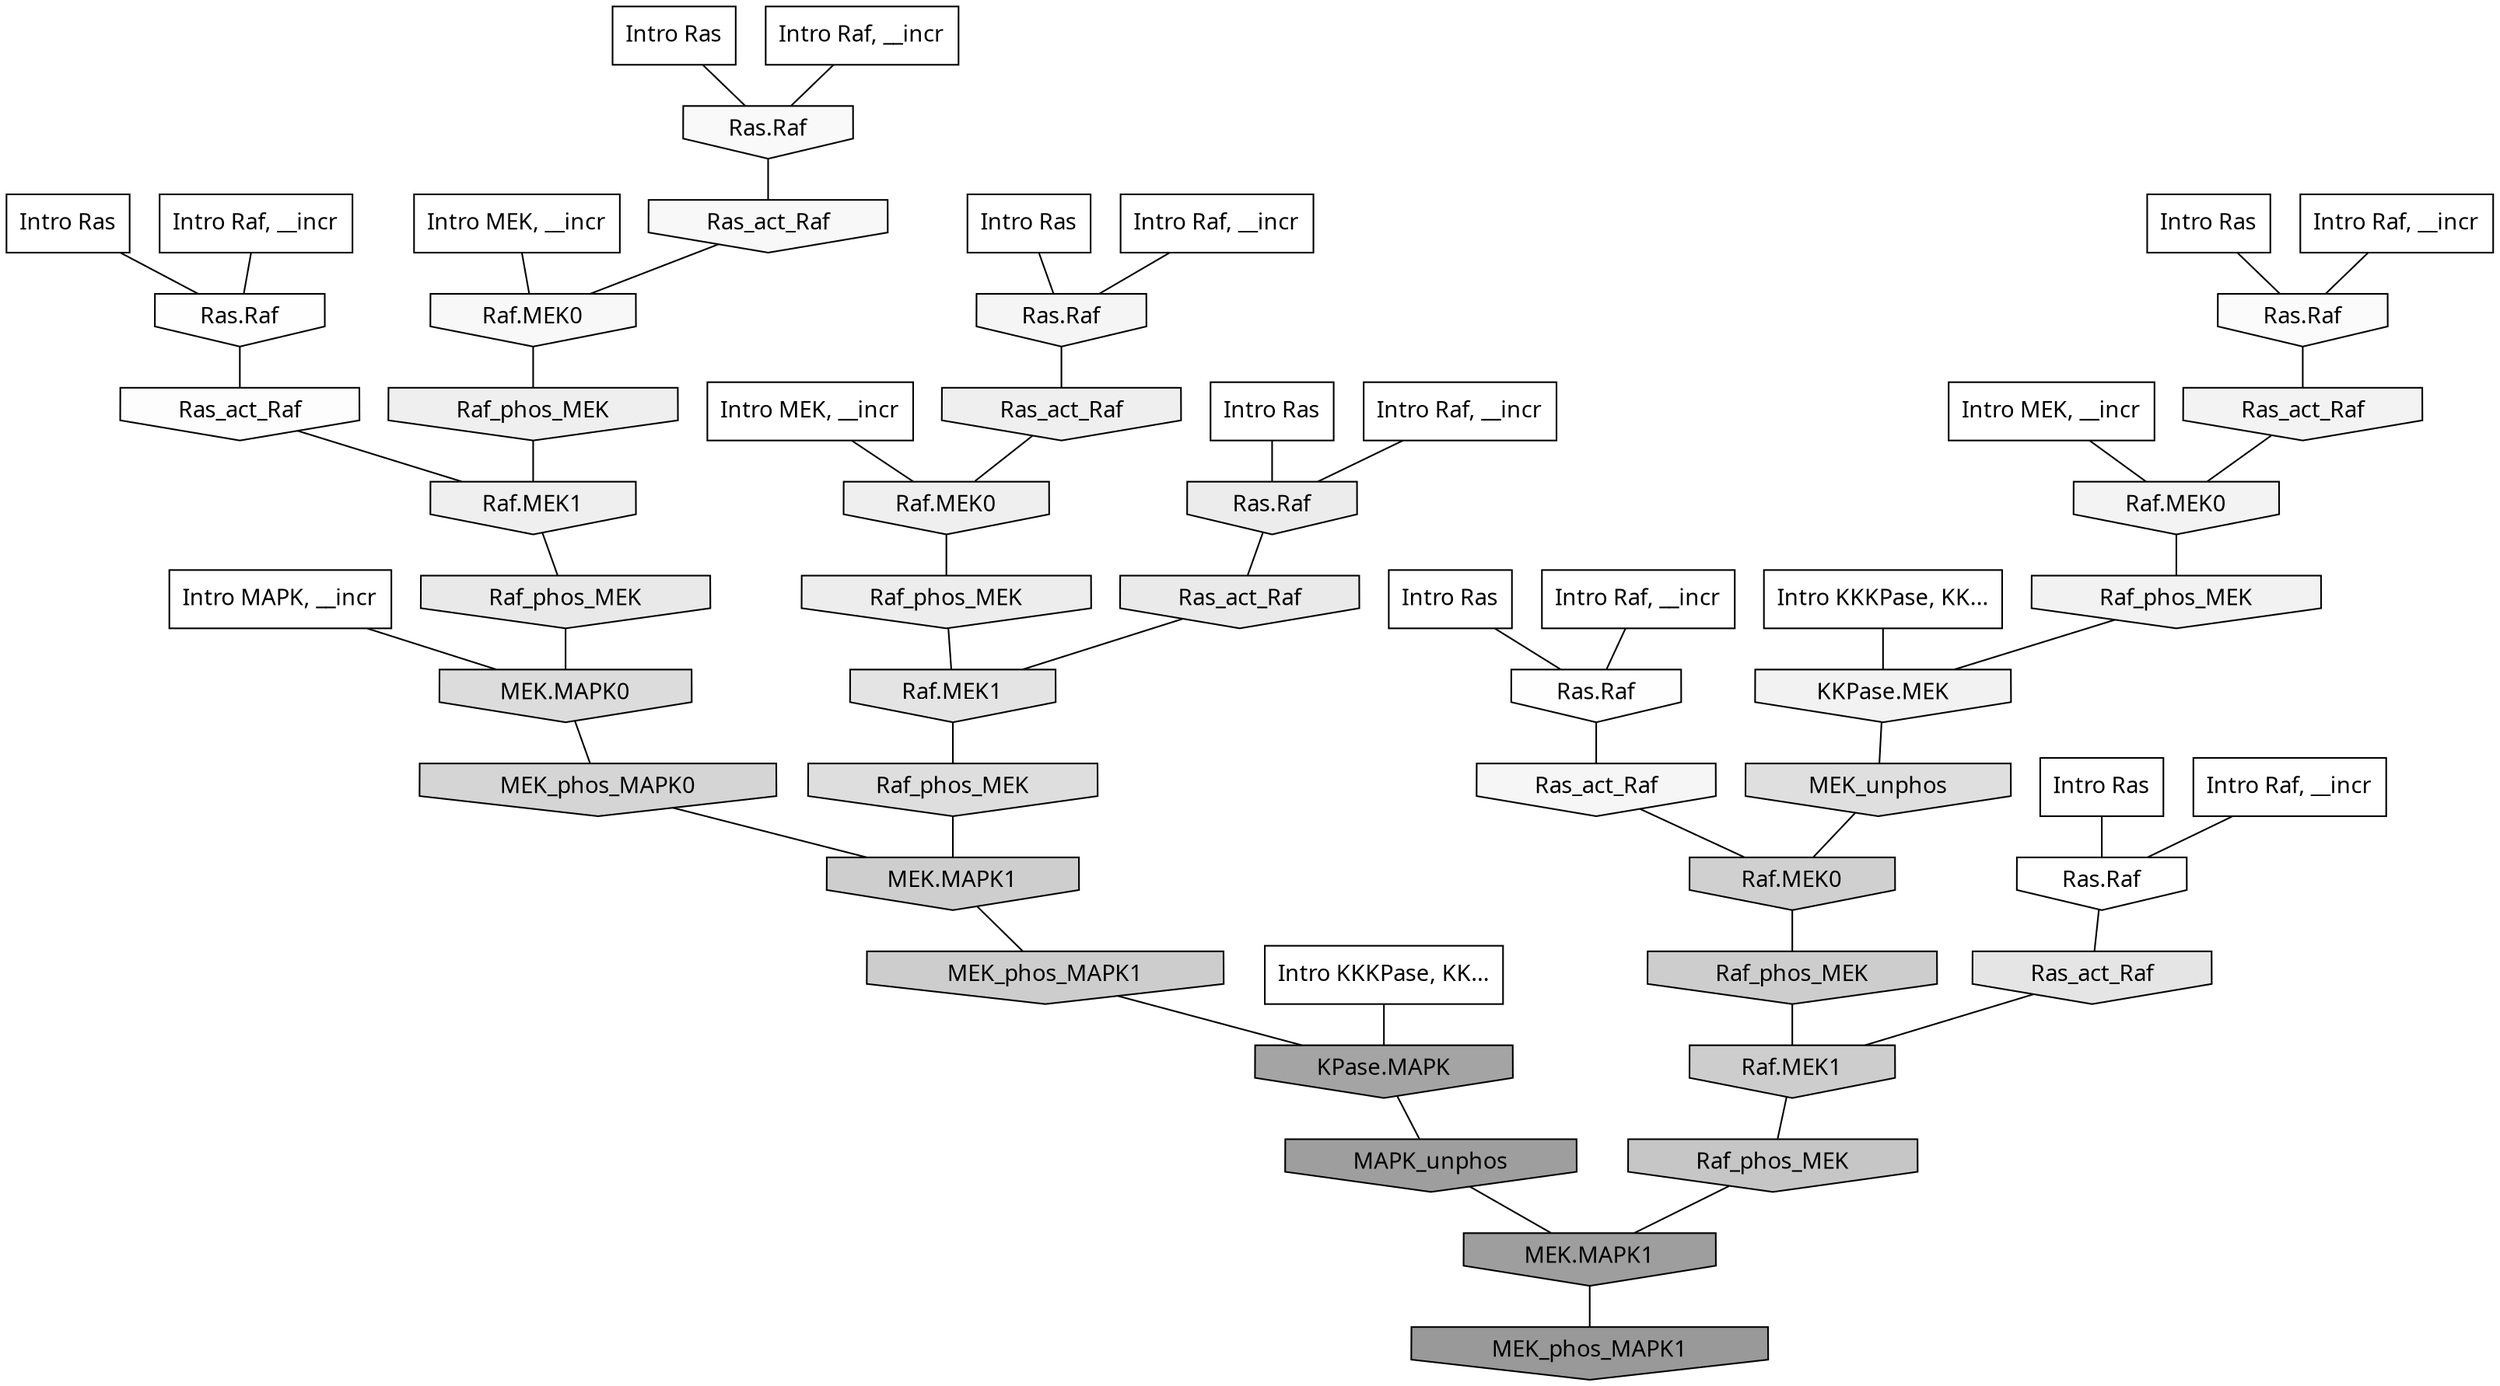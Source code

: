digraph G{
  rankdir="TB";
  ranksep=0.30;
  node [fontname="CMU Serif"];
  edge [fontname="CMU Serif"];
  
  1 [label="Intro Ras", shape=rectangle, style=filled, fillcolor="0.000 0.000 1.000"]
  
  32 [label="Intro Ras", shape=rectangle, style=filled, fillcolor="0.000 0.000 1.000"]
  
  59 [label="Intro Ras", shape=rectangle, style=filled, fillcolor="0.000 0.000 1.000"]
  
  78 [label="Intro Ras", shape=rectangle, style=filled, fillcolor="0.000 0.000 1.000"]
  
  88 [label="Intro Ras", shape=rectangle, style=filled, fillcolor="0.000 0.000 1.000"]
  
  98 [label="Intro Ras", shape=rectangle, style=filled, fillcolor="0.000 0.000 1.000"]
  
  99 [label="Intro Ras", shape=rectangle, style=filled, fillcolor="0.000 0.000 1.000"]
  
  392 [label="Intro Raf, __incr", shape=rectangle, style=filled, fillcolor="0.000 0.000 1.000"]
  
  470 [label="Intro Raf, __incr", shape=rectangle, style=filled, fillcolor="0.000 0.000 1.000"]
  
  562 [label="Intro Raf, __incr", shape=rectangle, style=filled, fillcolor="0.000 0.000 1.000"]
  
  652 [label="Intro Raf, __incr", shape=rectangle, style=filled, fillcolor="0.000 0.000 1.000"]
  
  653 [label="Intro Raf, __incr", shape=rectangle, style=filled, fillcolor="0.000 0.000 1.000"]
  
  853 [label="Intro Raf, __incr", shape=rectangle, style=filled, fillcolor="0.000 0.000 1.000"]
  
  888 [label="Intro Raf, __incr", shape=rectangle, style=filled, fillcolor="0.000 0.000 1.000"]
  
  1103 [label="Intro MEK, __incr", shape=rectangle, style=filled, fillcolor="0.000 0.000 1.000"]
  
  1385 [label="Intro MEK, __incr", shape=rectangle, style=filled, fillcolor="0.000 0.000 1.000"]
  
  1447 [label="Intro MEK, __incr", shape=rectangle, style=filled, fillcolor="0.000 0.000 1.000"]
  
  2957 [label="Intro MAPK, __incr", shape=rectangle, style=filled, fillcolor="0.000 0.000 1.000"]
  
  3110 [label="Intro KKKPase, KK...", shape=rectangle, style=filled, fillcolor="0.000 0.000 1.000"]
  
  3125 [label="Intro KKKPase, KK...", shape=rectangle, style=filled, fillcolor="0.000 0.000 1.000"]
  
  3233 [label="Ras.Raf", shape=invhouse, style=filled, fillcolor="0.000 0.000 1.000"]
  
  3370 [label="Ras.Raf", shape=invhouse, style=filled, fillcolor="0.000 0.000 0.994"]
  
  3391 [label="Ras.Raf", shape=invhouse, style=filled, fillcolor="0.000 0.000 0.993"]
  
  3412 [label="Ras_act_Raf", shape=invhouse, style=filled, fillcolor="0.000 0.000 0.991"]
  
  3521 [label="Ras.Raf", shape=invhouse, style=filled, fillcolor="0.000 0.000 0.981"]
  
  3608 [label="Ras.Raf", shape=invhouse, style=filled, fillcolor="0.000 0.000 0.975"]
  
  3711 [label="Ras_act_Raf", shape=invhouse, style=filled, fillcolor="0.000 0.000 0.969"]
  
  3714 [label="Raf.MEK0", shape=invhouse, style=filled, fillcolor="0.000 0.000 0.969"]
  
  3858 [label="Ras_act_Raf", shape=invhouse, style=filled, fillcolor="0.000 0.000 0.963"]
  
  3921 [label="Ras.Raf", shape=invhouse, style=filled, fillcolor="0.000 0.000 0.960"]
  
  4140 [label="Ras_act_Raf", shape=invhouse, style=filled, fillcolor="0.000 0.000 0.953"]
  
  4207 [label="Raf.MEK0", shape=invhouse, style=filled, fillcolor="0.000 0.000 0.950"]
  
  4220 [label="Raf_phos_MEK", shape=invhouse, style=filled, fillcolor="0.000 0.000 0.949"]
  
  4272 [label="KKPase.MEK", shape=invhouse, style=filled, fillcolor="0.000 0.000 0.948"]
  
  4558 [label="Ras_act_Raf", shape=invhouse, style=filled, fillcolor="0.000 0.000 0.936"]
  
  4562 [label="Raf.MEK0", shape=invhouse, style=filled, fillcolor="0.000 0.000 0.936"]
  
  4589 [label="Raf_phos_MEK", shape=invhouse, style=filled, fillcolor="0.000 0.000 0.935"]
  
  4618 [label="Raf.MEK1", shape=invhouse, style=filled, fillcolor="0.000 0.000 0.934"]
  
  4864 [label="Raf_phos_MEK", shape=invhouse, style=filled, fillcolor="0.000 0.000 0.926"]
  
  4883 [label="Ras.Raf", shape=invhouse, style=filled, fillcolor="0.000 0.000 0.925"]
  
  5152 [label="Ras_act_Raf", shape=invhouse, style=filled, fillcolor="0.000 0.000 0.915"]
  
  5281 [label="Raf_phos_MEK", shape=invhouse, style=filled, fillcolor="0.000 0.000 0.911"]
  
  5820 [label="Ras_act_Raf", shape=invhouse, style=filled, fillcolor="0.000 0.000 0.895"]
  
  5938 [label="Raf.MEK1", shape=invhouse, style=filled, fillcolor="0.000 0.000 0.891"]
  
  6656 [label="MEK_unphos", shape=invhouse, style=filled, fillcolor="0.000 0.000 0.873"]
  
  6823 [label="Raf_phos_MEK", shape=invhouse, style=filled, fillcolor="0.000 0.000 0.869"]
  
  7228 [label="MEK.MAPK0", shape=invhouse, style=filled, fillcolor="0.000 0.000 0.861"]
  
  8883 [label="MEK_phos_MAPK0", shape=invhouse, style=filled, fillcolor="0.000 0.000 0.833"]
  
  10392 [label="Raf.MEK0", shape=invhouse, style=filled, fillcolor="0.000 0.000 0.813"]
  
  10884 [label="MEK.MAPK1", shape=invhouse, style=filled, fillcolor="0.000 0.000 0.808"]
  
  11329 [label="Raf_phos_MEK", shape=invhouse, style=filled, fillcolor="0.000 0.000 0.803"]
  
  11354 [label="MEK_phos_MAPK1", shape=invhouse, style=filled, fillcolor="0.000 0.000 0.802"]
  
  11427 [label="Raf.MEK1", shape=invhouse, style=filled, fillcolor="0.000 0.000 0.802"]
  
  14494 [label="Raf_phos_MEK", shape=invhouse, style=filled, fillcolor="0.000 0.000 0.775"]
  
  20924 [label="KPase.MAPK", shape=invhouse, style=filled, fillcolor="0.000 0.000 0.641"]
  
  21494 [label="MAPK_unphos", shape=invhouse, style=filled, fillcolor="0.000 0.000 0.619"]
  
  21495 [label="MEK.MAPK1", shape=invhouse, style=filled, fillcolor="0.000 0.000 0.619"]
  
  22021 [label="MEK_phos_MAPK1", shape=invhouse, style=filled, fillcolor="0.000 0.000 0.600"]
  
  
  21495 -> 22021 [dir=none, color="0.000 0.000 0.000"] 
  21494 -> 21495 [dir=none, color="0.000 0.000 0.000"] 
  20924 -> 21494 [dir=none, color="0.000 0.000 0.000"] 
  14494 -> 21495 [dir=none, color="0.000 0.000 0.000"] 
  11427 -> 14494 [dir=none, color="0.000 0.000 0.000"] 
  11354 -> 20924 [dir=none, color="0.000 0.000 0.000"] 
  11329 -> 11427 [dir=none, color="0.000 0.000 0.000"] 
  10884 -> 11354 [dir=none, color="0.000 0.000 0.000"] 
  10392 -> 11329 [dir=none, color="0.000 0.000 0.000"] 
  8883 -> 10884 [dir=none, color="0.000 0.000 0.000"] 
  7228 -> 8883 [dir=none, color="0.000 0.000 0.000"] 
  6823 -> 10884 [dir=none, color="0.000 0.000 0.000"] 
  6656 -> 10392 [dir=none, color="0.000 0.000 0.000"] 
  5938 -> 6823 [dir=none, color="0.000 0.000 0.000"] 
  5820 -> 11427 [dir=none, color="0.000 0.000 0.000"] 
  5281 -> 7228 [dir=none, color="0.000 0.000 0.000"] 
  5152 -> 5938 [dir=none, color="0.000 0.000 0.000"] 
  4883 -> 5152 [dir=none, color="0.000 0.000 0.000"] 
  4864 -> 5938 [dir=none, color="0.000 0.000 0.000"] 
  4618 -> 5281 [dir=none, color="0.000 0.000 0.000"] 
  4589 -> 4618 [dir=none, color="0.000 0.000 0.000"] 
  4562 -> 4864 [dir=none, color="0.000 0.000 0.000"] 
  4558 -> 4562 [dir=none, color="0.000 0.000 0.000"] 
  4272 -> 6656 [dir=none, color="0.000 0.000 0.000"] 
  4220 -> 4272 [dir=none, color="0.000 0.000 0.000"] 
  4207 -> 4220 [dir=none, color="0.000 0.000 0.000"] 
  4140 -> 4207 [dir=none, color="0.000 0.000 0.000"] 
  3921 -> 4558 [dir=none, color="0.000 0.000 0.000"] 
  3858 -> 10392 [dir=none, color="0.000 0.000 0.000"] 
  3714 -> 4589 [dir=none, color="0.000 0.000 0.000"] 
  3711 -> 3714 [dir=none, color="0.000 0.000 0.000"] 
  3608 -> 3711 [dir=none, color="0.000 0.000 0.000"] 
  3521 -> 4140 [dir=none, color="0.000 0.000 0.000"] 
  3412 -> 4618 [dir=none, color="0.000 0.000 0.000"] 
  3391 -> 3412 [dir=none, color="0.000 0.000 0.000"] 
  3370 -> 3858 [dir=none, color="0.000 0.000 0.000"] 
  3233 -> 5820 [dir=none, color="0.000 0.000 0.000"] 
  3125 -> 4272 [dir=none, color="0.000 0.000 0.000"] 
  3110 -> 20924 [dir=none, color="0.000 0.000 0.000"] 
  2957 -> 7228 [dir=none, color="0.000 0.000 0.000"] 
  1447 -> 3714 [dir=none, color="0.000 0.000 0.000"] 
  1385 -> 4207 [dir=none, color="0.000 0.000 0.000"] 
  1103 -> 4562 [dir=none, color="0.000 0.000 0.000"] 
  888 -> 3370 [dir=none, color="0.000 0.000 0.000"] 
  853 -> 3521 [dir=none, color="0.000 0.000 0.000"] 
  653 -> 3233 [dir=none, color="0.000 0.000 0.000"] 
  652 -> 3921 [dir=none, color="0.000 0.000 0.000"] 
  562 -> 3391 [dir=none, color="0.000 0.000 0.000"] 
  470 -> 3608 [dir=none, color="0.000 0.000 0.000"] 
  392 -> 4883 [dir=none, color="0.000 0.000 0.000"] 
  99 -> 3921 [dir=none, color="0.000 0.000 0.000"] 
  98 -> 4883 [dir=none, color="0.000 0.000 0.000"] 
  88 -> 3233 [dir=none, color="0.000 0.000 0.000"] 
  78 -> 3608 [dir=none, color="0.000 0.000 0.000"] 
  59 -> 3391 [dir=none, color="0.000 0.000 0.000"] 
  32 -> 3521 [dir=none, color="0.000 0.000 0.000"] 
  1 -> 3370 [dir=none, color="0.000 0.000 0.000"] 
  
  }
